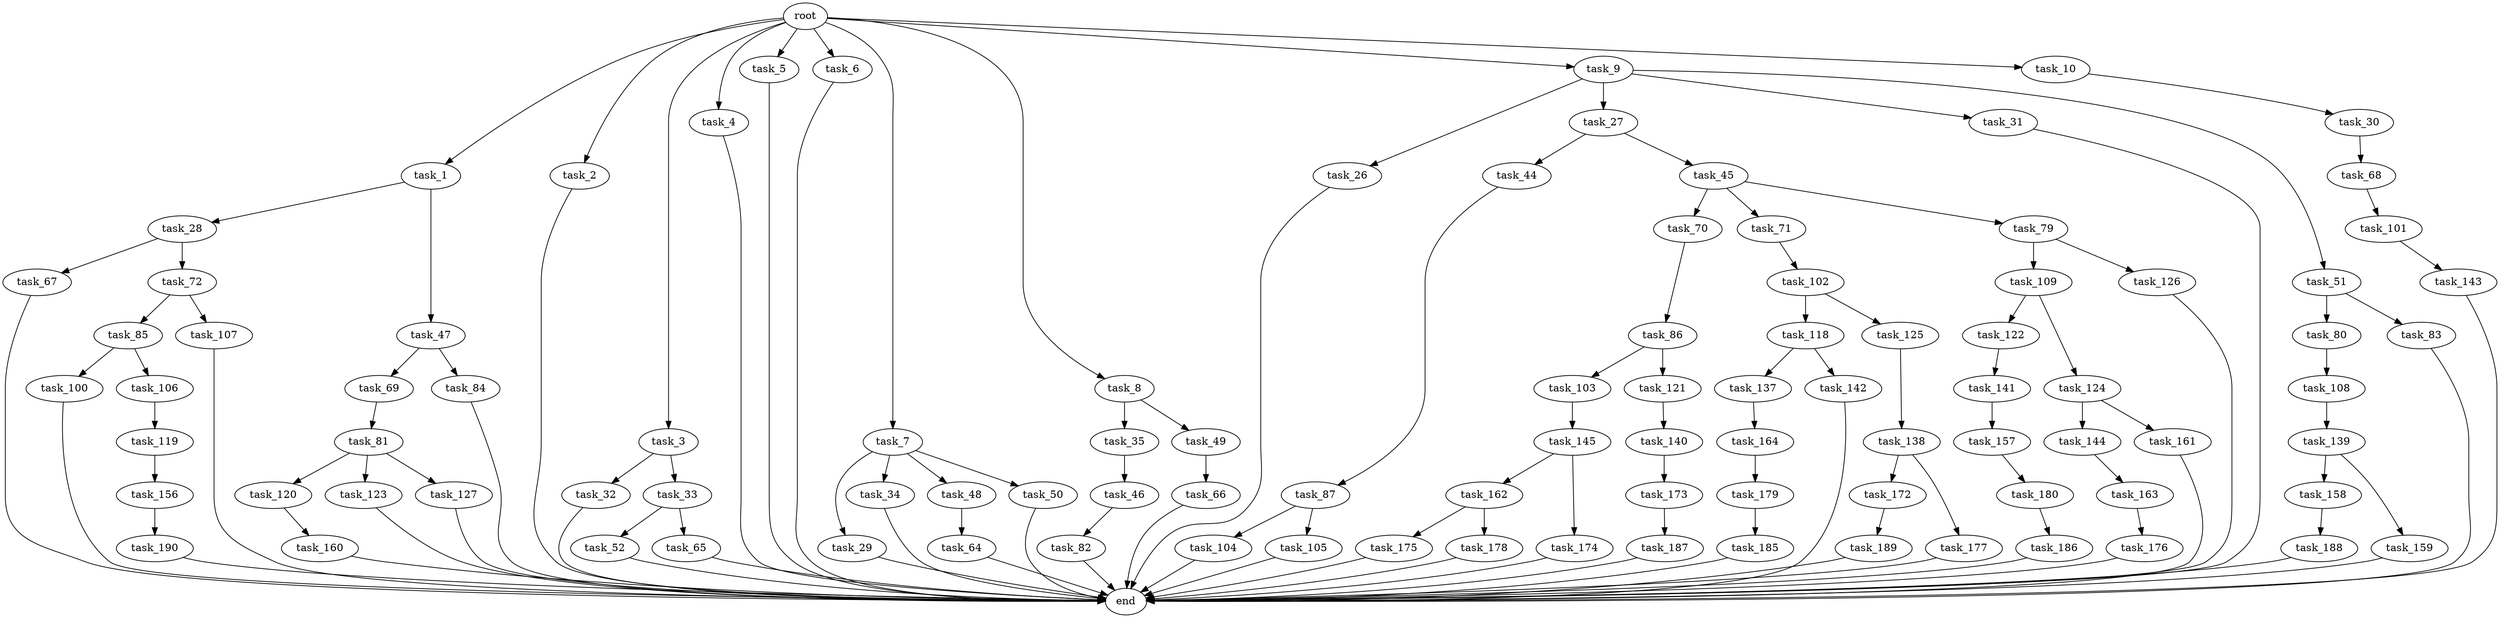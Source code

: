 digraph G {
  root [size="0.000000"];
  task_1 [size="2.048000"];
  task_2 [size="2.048000"];
  task_3 [size="2.048000"];
  task_4 [size="2.048000"];
  task_5 [size="2.048000"];
  task_6 [size="2.048000"];
  task_7 [size="2.048000"];
  task_8 [size="2.048000"];
  task_9 [size="2.048000"];
  task_10 [size="2.048000"];
  task_26 [size="1717986918.400000"];
  task_27 [size="1717986918.400000"];
  task_28 [size="841813590.016000"];
  task_29 [size="1099511627.776000"];
  task_30 [size="274877906.944000"];
  task_31 [size="1717986918.400000"];
  task_32 [size="618475290.624000"];
  task_33 [size="618475290.624000"];
  task_34 [size="1099511627.776000"];
  task_35 [size="274877906.944000"];
  task_44 [size="841813590.016000"];
  task_45 [size="841813590.016000"];
  task_46 [size="841813590.016000"];
  task_47 [size="841813590.016000"];
  task_48 [size="1099511627.776000"];
  task_49 [size="274877906.944000"];
  task_50 [size="1099511627.776000"];
  task_51 [size="1717986918.400000"];
  task_52 [size="841813590.016000"];
  task_64 [size="68719476.736000"];
  task_65 [size="841813590.016000"];
  task_66 [size="618475290.624000"];
  task_67 [size="429496729.600000"];
  task_68 [size="618475290.624000"];
  task_69 [size="68719476.736000"];
  task_70 [size="1717986918.400000"];
  task_71 [size="1717986918.400000"];
  task_72 [size="429496729.600000"];
  task_79 [size="1717986918.400000"];
  task_80 [size="1717986918.400000"];
  task_81 [size="68719476.736000"];
  task_82 [size="1099511627.776000"];
  task_83 [size="1717986918.400000"];
  task_84 [size="68719476.736000"];
  task_85 [size="68719476.736000"];
  task_86 [size="1717986918.400000"];
  task_87 [size="1099511627.776000"];
  task_100 [size="274877906.944000"];
  task_101 [size="68719476.736000"];
  task_102 [size="1717986918.400000"];
  task_103 [size="154618822.656000"];
  task_104 [size="1717986918.400000"];
  task_105 [size="1717986918.400000"];
  task_106 [size="274877906.944000"];
  task_107 [size="68719476.736000"];
  task_108 [size="841813590.016000"];
  task_109 [size="429496729.600000"];
  task_118 [size="1391569403.904000"];
  task_119 [size="68719476.736000"];
  task_120 [size="1717986918.400000"];
  task_121 [size="154618822.656000"];
  task_122 [size="429496729.600000"];
  task_123 [size="1717986918.400000"];
  task_124 [size="429496729.600000"];
  task_125 [size="1391569403.904000"];
  task_126 [size="429496729.600000"];
  task_127 [size="1717986918.400000"];
  task_137 [size="68719476.736000"];
  task_138 [size="1099511627.776000"];
  task_139 [size="154618822.656000"];
  task_140 [size="154618822.656000"];
  task_141 [size="1717986918.400000"];
  task_142 [size="68719476.736000"];
  task_143 [size="841813590.016000"];
  task_144 [size="429496729.600000"];
  task_145 [size="618475290.624000"];
  task_156 [size="429496729.600000"];
  task_157 [size="618475290.624000"];
  task_158 [size="274877906.944000"];
  task_159 [size="274877906.944000"];
  task_160 [size="841813590.016000"];
  task_161 [size="429496729.600000"];
  task_162 [size="1717986918.400000"];
  task_163 [size="154618822.656000"];
  task_164 [size="1099511627.776000"];
  task_172 [size="274877906.944000"];
  task_173 [size="841813590.016000"];
  task_174 [size="1717986918.400000"];
  task_175 [size="274877906.944000"];
  task_176 [size="274877906.944000"];
  task_177 [size="274877906.944000"];
  task_178 [size="274877906.944000"];
  task_179 [size="1717986918.400000"];
  task_180 [size="429496729.600000"];
  task_185 [size="274877906.944000"];
  task_186 [size="429496729.600000"];
  task_187 [size="429496729.600000"];
  task_188 [size="1717986918.400000"];
  task_189 [size="841813590.016000"];
  task_190 [size="618475290.624000"];
  end [size="0.000000"];

  root -> task_1 [size="1.000000"];
  root -> task_2 [size="1.000000"];
  root -> task_3 [size="1.000000"];
  root -> task_4 [size="1.000000"];
  root -> task_5 [size="1.000000"];
  root -> task_6 [size="1.000000"];
  root -> task_7 [size="1.000000"];
  root -> task_8 [size="1.000000"];
  root -> task_9 [size="1.000000"];
  root -> task_10 [size="1.000000"];
  task_1 -> task_28 [size="411041792.000000"];
  task_1 -> task_47 [size="411041792.000000"];
  task_2 -> end [size="1.000000"];
  task_3 -> task_32 [size="301989888.000000"];
  task_3 -> task_33 [size="301989888.000000"];
  task_4 -> end [size="1.000000"];
  task_5 -> end [size="1.000000"];
  task_6 -> end [size="1.000000"];
  task_7 -> task_29 [size="536870912.000000"];
  task_7 -> task_34 [size="536870912.000000"];
  task_7 -> task_48 [size="536870912.000000"];
  task_7 -> task_50 [size="536870912.000000"];
  task_8 -> task_35 [size="134217728.000000"];
  task_8 -> task_49 [size="134217728.000000"];
  task_9 -> task_26 [size="838860800.000000"];
  task_9 -> task_27 [size="838860800.000000"];
  task_9 -> task_31 [size="838860800.000000"];
  task_9 -> task_51 [size="838860800.000000"];
  task_10 -> task_30 [size="134217728.000000"];
  task_26 -> end [size="1.000000"];
  task_27 -> task_44 [size="411041792.000000"];
  task_27 -> task_45 [size="411041792.000000"];
  task_28 -> task_67 [size="209715200.000000"];
  task_28 -> task_72 [size="209715200.000000"];
  task_29 -> end [size="1.000000"];
  task_30 -> task_68 [size="301989888.000000"];
  task_31 -> end [size="1.000000"];
  task_32 -> end [size="1.000000"];
  task_33 -> task_52 [size="411041792.000000"];
  task_33 -> task_65 [size="411041792.000000"];
  task_34 -> end [size="1.000000"];
  task_35 -> task_46 [size="411041792.000000"];
  task_44 -> task_87 [size="536870912.000000"];
  task_45 -> task_70 [size="838860800.000000"];
  task_45 -> task_71 [size="838860800.000000"];
  task_45 -> task_79 [size="838860800.000000"];
  task_46 -> task_82 [size="536870912.000000"];
  task_47 -> task_69 [size="33554432.000000"];
  task_47 -> task_84 [size="33554432.000000"];
  task_48 -> task_64 [size="33554432.000000"];
  task_49 -> task_66 [size="301989888.000000"];
  task_50 -> end [size="1.000000"];
  task_51 -> task_80 [size="838860800.000000"];
  task_51 -> task_83 [size="838860800.000000"];
  task_52 -> end [size="1.000000"];
  task_64 -> end [size="1.000000"];
  task_65 -> end [size="1.000000"];
  task_66 -> end [size="1.000000"];
  task_67 -> end [size="1.000000"];
  task_68 -> task_101 [size="33554432.000000"];
  task_69 -> task_81 [size="33554432.000000"];
  task_70 -> task_86 [size="838860800.000000"];
  task_71 -> task_102 [size="838860800.000000"];
  task_72 -> task_85 [size="33554432.000000"];
  task_72 -> task_107 [size="33554432.000000"];
  task_79 -> task_109 [size="209715200.000000"];
  task_79 -> task_126 [size="209715200.000000"];
  task_80 -> task_108 [size="411041792.000000"];
  task_81 -> task_120 [size="838860800.000000"];
  task_81 -> task_123 [size="838860800.000000"];
  task_81 -> task_127 [size="838860800.000000"];
  task_82 -> end [size="1.000000"];
  task_83 -> end [size="1.000000"];
  task_84 -> end [size="1.000000"];
  task_85 -> task_100 [size="134217728.000000"];
  task_85 -> task_106 [size="134217728.000000"];
  task_86 -> task_103 [size="75497472.000000"];
  task_86 -> task_121 [size="75497472.000000"];
  task_87 -> task_104 [size="838860800.000000"];
  task_87 -> task_105 [size="838860800.000000"];
  task_100 -> end [size="1.000000"];
  task_101 -> task_143 [size="411041792.000000"];
  task_102 -> task_118 [size="679477248.000000"];
  task_102 -> task_125 [size="679477248.000000"];
  task_103 -> task_145 [size="301989888.000000"];
  task_104 -> end [size="1.000000"];
  task_105 -> end [size="1.000000"];
  task_106 -> task_119 [size="33554432.000000"];
  task_107 -> end [size="1.000000"];
  task_108 -> task_139 [size="75497472.000000"];
  task_109 -> task_122 [size="209715200.000000"];
  task_109 -> task_124 [size="209715200.000000"];
  task_118 -> task_137 [size="33554432.000000"];
  task_118 -> task_142 [size="33554432.000000"];
  task_119 -> task_156 [size="209715200.000000"];
  task_120 -> task_160 [size="411041792.000000"];
  task_121 -> task_140 [size="75497472.000000"];
  task_122 -> task_141 [size="838860800.000000"];
  task_123 -> end [size="1.000000"];
  task_124 -> task_144 [size="209715200.000000"];
  task_124 -> task_161 [size="209715200.000000"];
  task_125 -> task_138 [size="536870912.000000"];
  task_126 -> end [size="1.000000"];
  task_127 -> end [size="1.000000"];
  task_137 -> task_164 [size="536870912.000000"];
  task_138 -> task_172 [size="134217728.000000"];
  task_138 -> task_177 [size="134217728.000000"];
  task_139 -> task_158 [size="134217728.000000"];
  task_139 -> task_159 [size="134217728.000000"];
  task_140 -> task_173 [size="411041792.000000"];
  task_141 -> task_157 [size="301989888.000000"];
  task_142 -> end [size="1.000000"];
  task_143 -> end [size="1.000000"];
  task_144 -> task_163 [size="75497472.000000"];
  task_145 -> task_162 [size="838860800.000000"];
  task_145 -> task_174 [size="838860800.000000"];
  task_156 -> task_190 [size="301989888.000000"];
  task_157 -> task_180 [size="209715200.000000"];
  task_158 -> task_188 [size="838860800.000000"];
  task_159 -> end [size="1.000000"];
  task_160 -> end [size="1.000000"];
  task_161 -> end [size="1.000000"];
  task_162 -> task_175 [size="134217728.000000"];
  task_162 -> task_178 [size="134217728.000000"];
  task_163 -> task_176 [size="134217728.000000"];
  task_164 -> task_179 [size="838860800.000000"];
  task_172 -> task_189 [size="411041792.000000"];
  task_173 -> task_187 [size="209715200.000000"];
  task_174 -> end [size="1.000000"];
  task_175 -> end [size="1.000000"];
  task_176 -> end [size="1.000000"];
  task_177 -> end [size="1.000000"];
  task_178 -> end [size="1.000000"];
  task_179 -> task_185 [size="134217728.000000"];
  task_180 -> task_186 [size="209715200.000000"];
  task_185 -> end [size="1.000000"];
  task_186 -> end [size="1.000000"];
  task_187 -> end [size="1.000000"];
  task_188 -> end [size="1.000000"];
  task_189 -> end [size="1.000000"];
  task_190 -> end [size="1.000000"];
}

